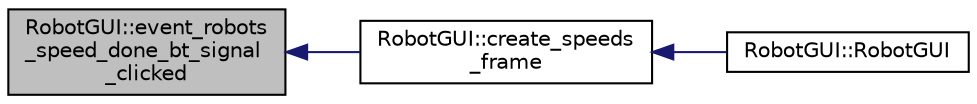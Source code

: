 digraph "RobotGUI::event_robots_speed_done_bt_signal_clicked"
{
 // INTERACTIVE_SVG=YES
  edge [fontname="Helvetica",fontsize="10",labelfontname="Helvetica",labelfontsize="10"];
  node [fontname="Helvetica",fontsize="10",shape=record];
  rankdir="LR";
  Node81 [label="RobotGUI::event_robots\l_speed_done_bt_signal\l_clicked",height=0.2,width=0.4,color="black", fillcolor="grey75", style="filled", fontcolor="black"];
  Node81 -> Node82 [dir="back",color="midnightblue",fontsize="10",style="solid",fontname="Helvetica"];
  Node82 [label="RobotGUI::create_speeds\l_frame",height=0.2,width=0.4,color="black", fillcolor="white", style="filled",URL="$class_robot_g_u_i.html#a05b171a9b805af42e32ed9036478dafe"];
  Node82 -> Node83 [dir="back",color="midnightblue",fontsize="10",style="solid",fontname="Helvetica"];
  Node83 [label="RobotGUI::RobotGUI",height=0.2,width=0.4,color="black", fillcolor="white", style="filled",URL="$class_robot_g_u_i.html#a6e5874c7d6304555c48b08bd9c381253"];
}
